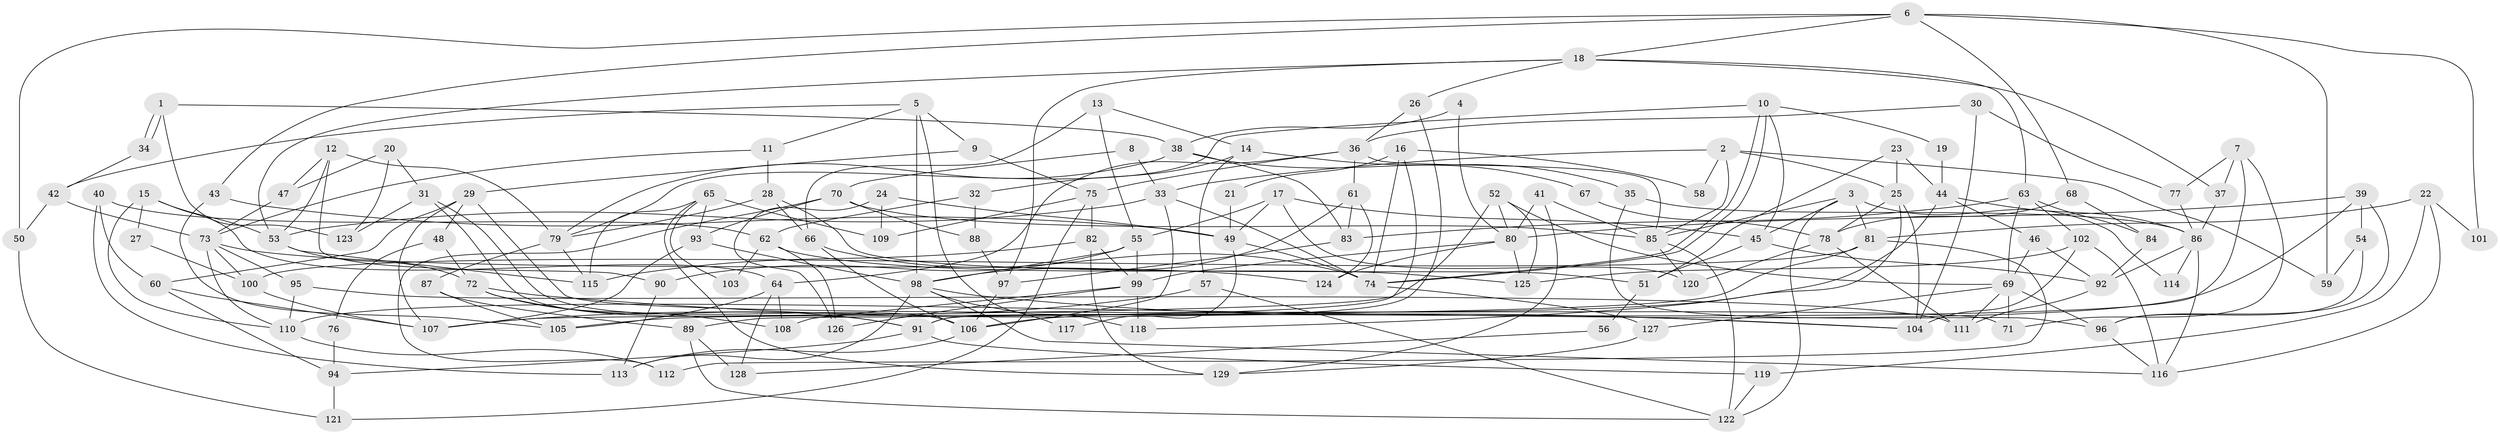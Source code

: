 // coarse degree distribution, {3: 0.25555555555555554, 6: 0.13333333333333333, 7: 0.12222222222222222, 2: 0.07777777777777778, 5: 0.12222222222222222, 4: 0.2, 9: 0.03333333333333333, 8: 0.05555555555555555}
// Generated by graph-tools (version 1.1) at 2025/52/02/27/25 19:52:09]
// undirected, 129 vertices, 258 edges
graph export_dot {
graph [start="1"]
  node [color=gray90,style=filled];
  1;
  2;
  3;
  4;
  5;
  6;
  7;
  8;
  9;
  10;
  11;
  12;
  13;
  14;
  15;
  16;
  17;
  18;
  19;
  20;
  21;
  22;
  23;
  24;
  25;
  26;
  27;
  28;
  29;
  30;
  31;
  32;
  33;
  34;
  35;
  36;
  37;
  38;
  39;
  40;
  41;
  42;
  43;
  44;
  45;
  46;
  47;
  48;
  49;
  50;
  51;
  52;
  53;
  54;
  55;
  56;
  57;
  58;
  59;
  60;
  61;
  62;
  63;
  64;
  65;
  66;
  67;
  68;
  69;
  70;
  71;
  72;
  73;
  74;
  75;
  76;
  77;
  78;
  79;
  80;
  81;
  82;
  83;
  84;
  85;
  86;
  87;
  88;
  89;
  90;
  91;
  92;
  93;
  94;
  95;
  96;
  97;
  98;
  99;
  100;
  101;
  102;
  103;
  104;
  105;
  106;
  107;
  108;
  109;
  110;
  111;
  112;
  113;
  114;
  115;
  116;
  117;
  118;
  119;
  120;
  121;
  122;
  123;
  124;
  125;
  126;
  127;
  128;
  129;
  1 -- 123;
  1 -- 34;
  1 -- 34;
  1 -- 38;
  2 -- 25;
  2 -- 59;
  2 -- 33;
  2 -- 58;
  2 -- 85;
  3 -- 85;
  3 -- 45;
  3 -- 81;
  3 -- 114;
  3 -- 122;
  4 -- 80;
  4 -- 38;
  5 -- 118;
  5 -- 98;
  5 -- 9;
  5 -- 11;
  5 -- 42;
  6 -- 68;
  6 -- 50;
  6 -- 18;
  6 -- 43;
  6 -- 59;
  6 -- 101;
  7 -- 71;
  7 -- 91;
  7 -- 37;
  7 -- 77;
  8 -- 33;
  8 -- 70;
  9 -- 75;
  9 -- 29;
  10 -- 45;
  10 -- 74;
  10 -- 74;
  10 -- 19;
  10 -- 79;
  11 -- 28;
  11 -- 73;
  12 -- 79;
  12 -- 53;
  12 -- 47;
  12 -- 90;
  13 -- 55;
  13 -- 14;
  13 -- 66;
  14 -- 32;
  14 -- 57;
  14 -- 35;
  15 -- 110;
  15 -- 64;
  15 -- 27;
  15 -- 53;
  16 -- 89;
  16 -- 74;
  16 -- 21;
  16 -- 58;
  17 -- 55;
  17 -- 49;
  17 -- 45;
  17 -- 120;
  18 -- 53;
  18 -- 26;
  18 -- 37;
  18 -- 63;
  18 -- 97;
  19 -- 44;
  20 -- 47;
  20 -- 31;
  20 -- 123;
  21 -- 49;
  22 -- 119;
  22 -- 116;
  22 -- 81;
  22 -- 101;
  23 -- 44;
  23 -- 51;
  23 -- 25;
  24 -- 109;
  24 -- 126;
  24 -- 49;
  25 -- 104;
  25 -- 78;
  25 -- 118;
  26 -- 36;
  26 -- 91;
  27 -- 100;
  28 -- 66;
  28 -- 79;
  28 -- 51;
  29 -- 107;
  29 -- 48;
  29 -- 60;
  29 -- 71;
  30 -- 77;
  30 -- 104;
  30 -- 36;
  31 -- 106;
  31 -- 91;
  31 -- 123;
  32 -- 88;
  32 -- 62;
  33 -- 74;
  33 -- 53;
  33 -- 106;
  34 -- 42;
  35 -- 96;
  35 -- 86;
  36 -- 85;
  36 -- 61;
  36 -- 64;
  36 -- 75;
  37 -- 86;
  38 -- 83;
  38 -- 67;
  38 -- 79;
  39 -- 110;
  39 -- 96;
  39 -- 54;
  39 -- 80;
  40 -- 113;
  40 -- 60;
  40 -- 62;
  41 -- 129;
  41 -- 80;
  41 -- 85;
  42 -- 73;
  42 -- 50;
  43 -- 49;
  43 -- 105;
  44 -- 106;
  44 -- 86;
  44 -- 46;
  45 -- 92;
  45 -- 51;
  46 -- 92;
  46 -- 69;
  47 -- 73;
  48 -- 72;
  48 -- 76;
  49 -- 74;
  49 -- 117;
  50 -- 121;
  51 -- 56;
  52 -- 69;
  52 -- 80;
  52 -- 107;
  52 -- 125;
  53 -- 72;
  53 -- 115;
  54 -- 96;
  54 -- 59;
  55 -- 90;
  55 -- 98;
  55 -- 99;
  56 -- 128;
  57 -- 107;
  57 -- 122;
  60 -- 107;
  60 -- 94;
  61 -- 124;
  61 -- 83;
  61 -- 98;
  62 -- 125;
  62 -- 103;
  62 -- 126;
  63 -- 69;
  63 -- 83;
  63 -- 84;
  63 -- 102;
  64 -- 105;
  64 -- 108;
  64 -- 128;
  65 -- 115;
  65 -- 129;
  65 -- 93;
  65 -- 103;
  65 -- 109;
  66 -- 106;
  66 -- 74;
  67 -- 78;
  68 -- 78;
  68 -- 84;
  69 -- 111;
  69 -- 71;
  69 -- 96;
  69 -- 127;
  70 -- 93;
  70 -- 85;
  70 -- 88;
  70 -- 112;
  72 -- 108;
  72 -- 91;
  72 -- 104;
  73 -- 100;
  73 -- 95;
  73 -- 110;
  73 -- 124;
  74 -- 127;
  75 -- 82;
  75 -- 109;
  75 -- 121;
  76 -- 94;
  77 -- 86;
  78 -- 120;
  78 -- 111;
  79 -- 87;
  79 -- 115;
  80 -- 125;
  80 -- 99;
  80 -- 124;
  81 -- 100;
  81 -- 105;
  81 -- 112;
  82 -- 99;
  82 -- 115;
  82 -- 129;
  83 -- 97;
  84 -- 92;
  85 -- 120;
  85 -- 122;
  86 -- 92;
  86 -- 114;
  86 -- 116;
  87 -- 105;
  87 -- 89;
  88 -- 97;
  89 -- 122;
  89 -- 128;
  90 -- 113;
  91 -- 94;
  91 -- 119;
  92 -- 111;
  93 -- 98;
  93 -- 107;
  94 -- 121;
  95 -- 110;
  95 -- 111;
  96 -- 116;
  97 -- 106;
  98 -- 104;
  98 -- 113;
  98 -- 116;
  98 -- 117;
  99 -- 108;
  99 -- 118;
  99 -- 126;
  100 -- 107;
  102 -- 116;
  102 -- 104;
  102 -- 125;
  106 -- 113;
  110 -- 112;
  119 -- 122;
  127 -- 129;
}
